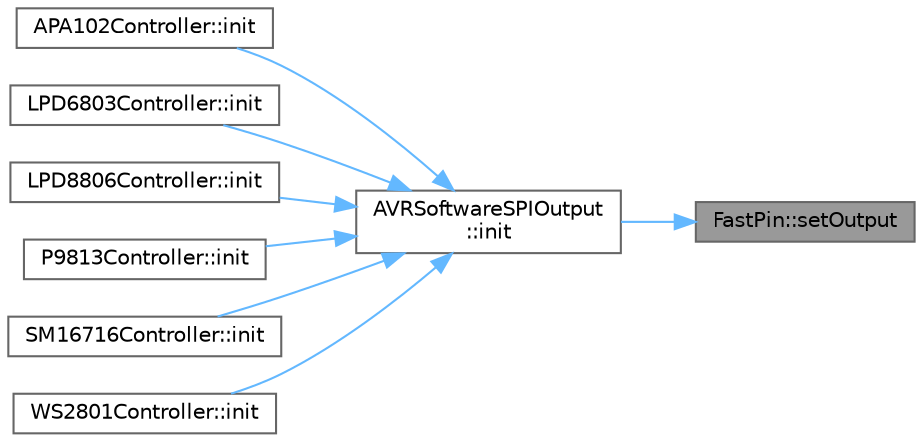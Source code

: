 digraph "FastPin::setOutput"
{
 // LATEX_PDF_SIZE
  bgcolor="transparent";
  edge [fontname=Helvetica,fontsize=10,labelfontname=Helvetica,labelfontsize=10];
  node [fontname=Helvetica,fontsize=10,shape=box,height=0.2,width=0.4];
  rankdir="RL";
  Node1 [id="Node000001",label="FastPin::setOutput",height=0.2,width=0.4,color="gray40", fillcolor="grey60", style="filled", fontcolor="black",tooltip="Set the pin mode as OUTPUT"];
  Node1 -> Node2 [id="edge1_Node000001_Node000002",dir="back",color="steelblue1",style="solid",tooltip=" "];
  Node2 [id="Node000002",label="AVRSoftwareSPIOutput\l::init",height=0.2,width=0.4,color="grey40", fillcolor="white", style="filled",URL="$dc/d57/class_a_v_r_software_s_p_i_output.html#ae321dbae3fceaa2d73a98f6aa08ea3c5",tooltip="Set the clock/data pins to output and make sure the chip select is released."];
  Node2 -> Node3 [id="edge2_Node000002_Node000003",dir="back",color="steelblue1",style="solid",tooltip=" "];
  Node3 [id="Node000003",label="APA102Controller::init",height=0.2,width=0.4,color="grey40", fillcolor="white", style="filled",URL="$df/d0d/group___clocked_chipsets.html#a1e05116946e011a1e8a54de6c9e085e3",tooltip="Initialize the LED controller."];
  Node2 -> Node4 [id="edge3_Node000002_Node000004",dir="back",color="steelblue1",style="solid",tooltip=" "];
  Node4 [id="Node000004",label="LPD6803Controller::init",height=0.2,width=0.4,color="grey40", fillcolor="white", style="filled",URL="$df/d0d/group___clocked_chipsets.html#a90d8b0c2141ed53c25a77dc912d785b8",tooltip="Initialize the LED controller."];
  Node2 -> Node5 [id="edge4_Node000002_Node000005",dir="back",color="steelblue1",style="solid",tooltip=" "];
  Node5 [id="Node000005",label="LPD8806Controller::init",height=0.2,width=0.4,color="grey40", fillcolor="white", style="filled",URL="$df/d0d/group___clocked_chipsets.html#abe5be69b938d0709cfc77fcf57c75608",tooltip="Initialize the LED controller."];
  Node2 -> Node6 [id="edge5_Node000002_Node000006",dir="back",color="steelblue1",style="solid",tooltip=" "];
  Node6 [id="Node000006",label="P9813Controller::init",height=0.2,width=0.4,color="grey40", fillcolor="white", style="filled",URL="$df/d0d/group___clocked_chipsets.html#ad6fcb36b9378df660721ae24ed857b8a",tooltip="Initialize the LED controller."];
  Node2 -> Node7 [id="edge6_Node000002_Node000007",dir="back",color="steelblue1",style="solid",tooltip=" "];
  Node7 [id="Node000007",label="SM16716Controller::init",height=0.2,width=0.4,color="grey40", fillcolor="white", style="filled",URL="$df/d0d/group___clocked_chipsets.html#a1ba5a4e3f00b2235f278b9fb9aeb1591",tooltip="Initialize the LED controller."];
  Node2 -> Node8 [id="edge7_Node000002_Node000008",dir="back",color="steelblue1",style="solid",tooltip=" "];
  Node8 [id="Node000008",label="WS2801Controller::init",height=0.2,width=0.4,color="grey40", fillcolor="white", style="filled",URL="$df/d0d/group___clocked_chipsets.html#ad6187b68bccb831cd5cab3cffbd6bdb4",tooltip="Initialize the controller."];
}
